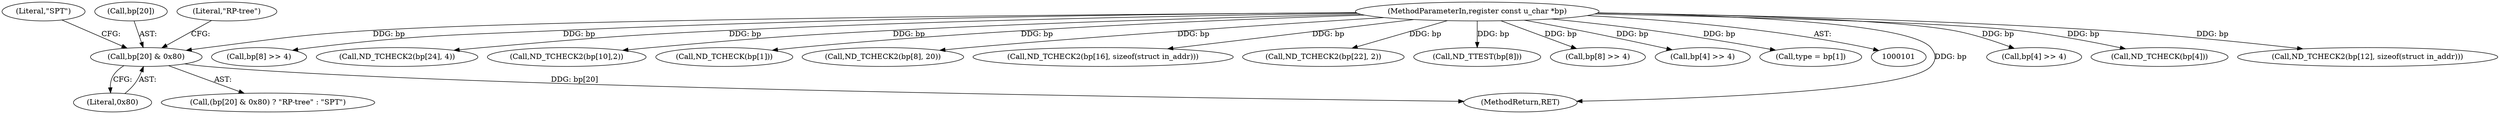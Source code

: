 digraph "0_tcpdump_5dc1860d8267b1e0cb78c9ffa2a40bea2fdb3ddc_2@array" {
"1000365" [label="(Call,bp[20] & 0x80)"];
"1000103" [label="(MethodParameterIn,register const u_char *bp)"];
"1000371" [label="(Literal,\"SPT\")"];
"1000438" [label="(MethodReturn,RET)"];
"1000369" [label="(Literal,0x80)"];
"1000365" [label="(Call,bp[20] & 0x80)"];
"1000426" [label="(Call,bp[4] >> 4)"];
"1000409" [label="(Call,ND_TCHECK(bp[4]))"];
"1000224" [label="(Call,ND_TCHECK2(bp[12], sizeof(struct in_addr)))"];
"1000364" [label="(Call,(bp[20] & 0x80) ? \"RP-tree\" : \"SPT\")"];
"1000166" [label="(Call,bp[8] >> 4)"];
"1000366" [label="(Call,bp[20])"];
"1000353" [label="(Call,ND_TCHECK2(bp[24], 4))"];
"1000177" [label="(Call,ND_TCHECK2(bp[10],2))"];
"1000107" [label="(Call,ND_TCHECK(bp[1]))"];
"1000199" [label="(Call,ND_TCHECK2(bp[8], 20))"];
"1000370" [label="(Literal,\"RP-tree\")"];
"1000310" [label="(Call,ND_TCHECK2(bp[16], sizeof(struct in_addr)))"];
"1000255" [label="(Call,ND_TCHECK2(bp[22], 2))"];
"1000103" [label="(MethodParameterIn,register const u_char *bp)"];
"1000130" [label="(Call,ND_TTEST(bp[8]))"];
"1000136" [label="(Call,bp[8] >> 4)"];
"1000415" [label="(Call,bp[4] >> 4)"];
"1000111" [label="(Call,type = bp[1])"];
"1000365" -> "1000364"  [label="AST: "];
"1000365" -> "1000369"  [label="CFG: "];
"1000366" -> "1000365"  [label="AST: "];
"1000369" -> "1000365"  [label="AST: "];
"1000370" -> "1000365"  [label="CFG: "];
"1000371" -> "1000365"  [label="CFG: "];
"1000365" -> "1000438"  [label="DDG: bp[20]"];
"1000103" -> "1000365"  [label="DDG: bp"];
"1000103" -> "1000101"  [label="AST: "];
"1000103" -> "1000438"  [label="DDG: bp"];
"1000103" -> "1000107"  [label="DDG: bp"];
"1000103" -> "1000111"  [label="DDG: bp"];
"1000103" -> "1000130"  [label="DDG: bp"];
"1000103" -> "1000136"  [label="DDG: bp"];
"1000103" -> "1000166"  [label="DDG: bp"];
"1000103" -> "1000177"  [label="DDG: bp"];
"1000103" -> "1000199"  [label="DDG: bp"];
"1000103" -> "1000224"  [label="DDG: bp"];
"1000103" -> "1000255"  [label="DDG: bp"];
"1000103" -> "1000310"  [label="DDG: bp"];
"1000103" -> "1000353"  [label="DDG: bp"];
"1000103" -> "1000409"  [label="DDG: bp"];
"1000103" -> "1000415"  [label="DDG: bp"];
"1000103" -> "1000426"  [label="DDG: bp"];
}
